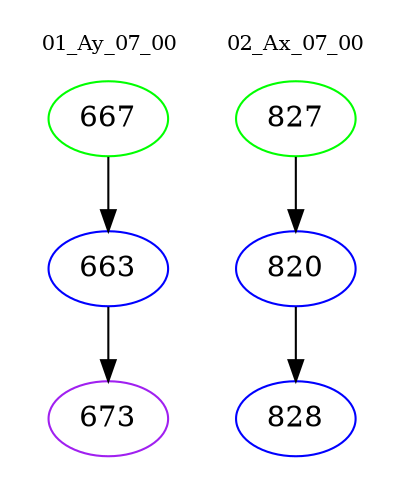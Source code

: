 digraph{
subgraph cluster_0 {
color = white
label = "01_Ay_07_00";
fontsize=10;
T0_667 [label="667", color="green"]
T0_667 -> T0_663 [color="black"]
T0_663 [label="663", color="blue"]
T0_663 -> T0_673 [color="black"]
T0_673 [label="673", color="purple"]
}
subgraph cluster_1 {
color = white
label = "02_Ax_07_00";
fontsize=10;
T1_827 [label="827", color="green"]
T1_827 -> T1_820 [color="black"]
T1_820 [label="820", color="blue"]
T1_820 -> T1_828 [color="black"]
T1_828 [label="828", color="blue"]
}
}
